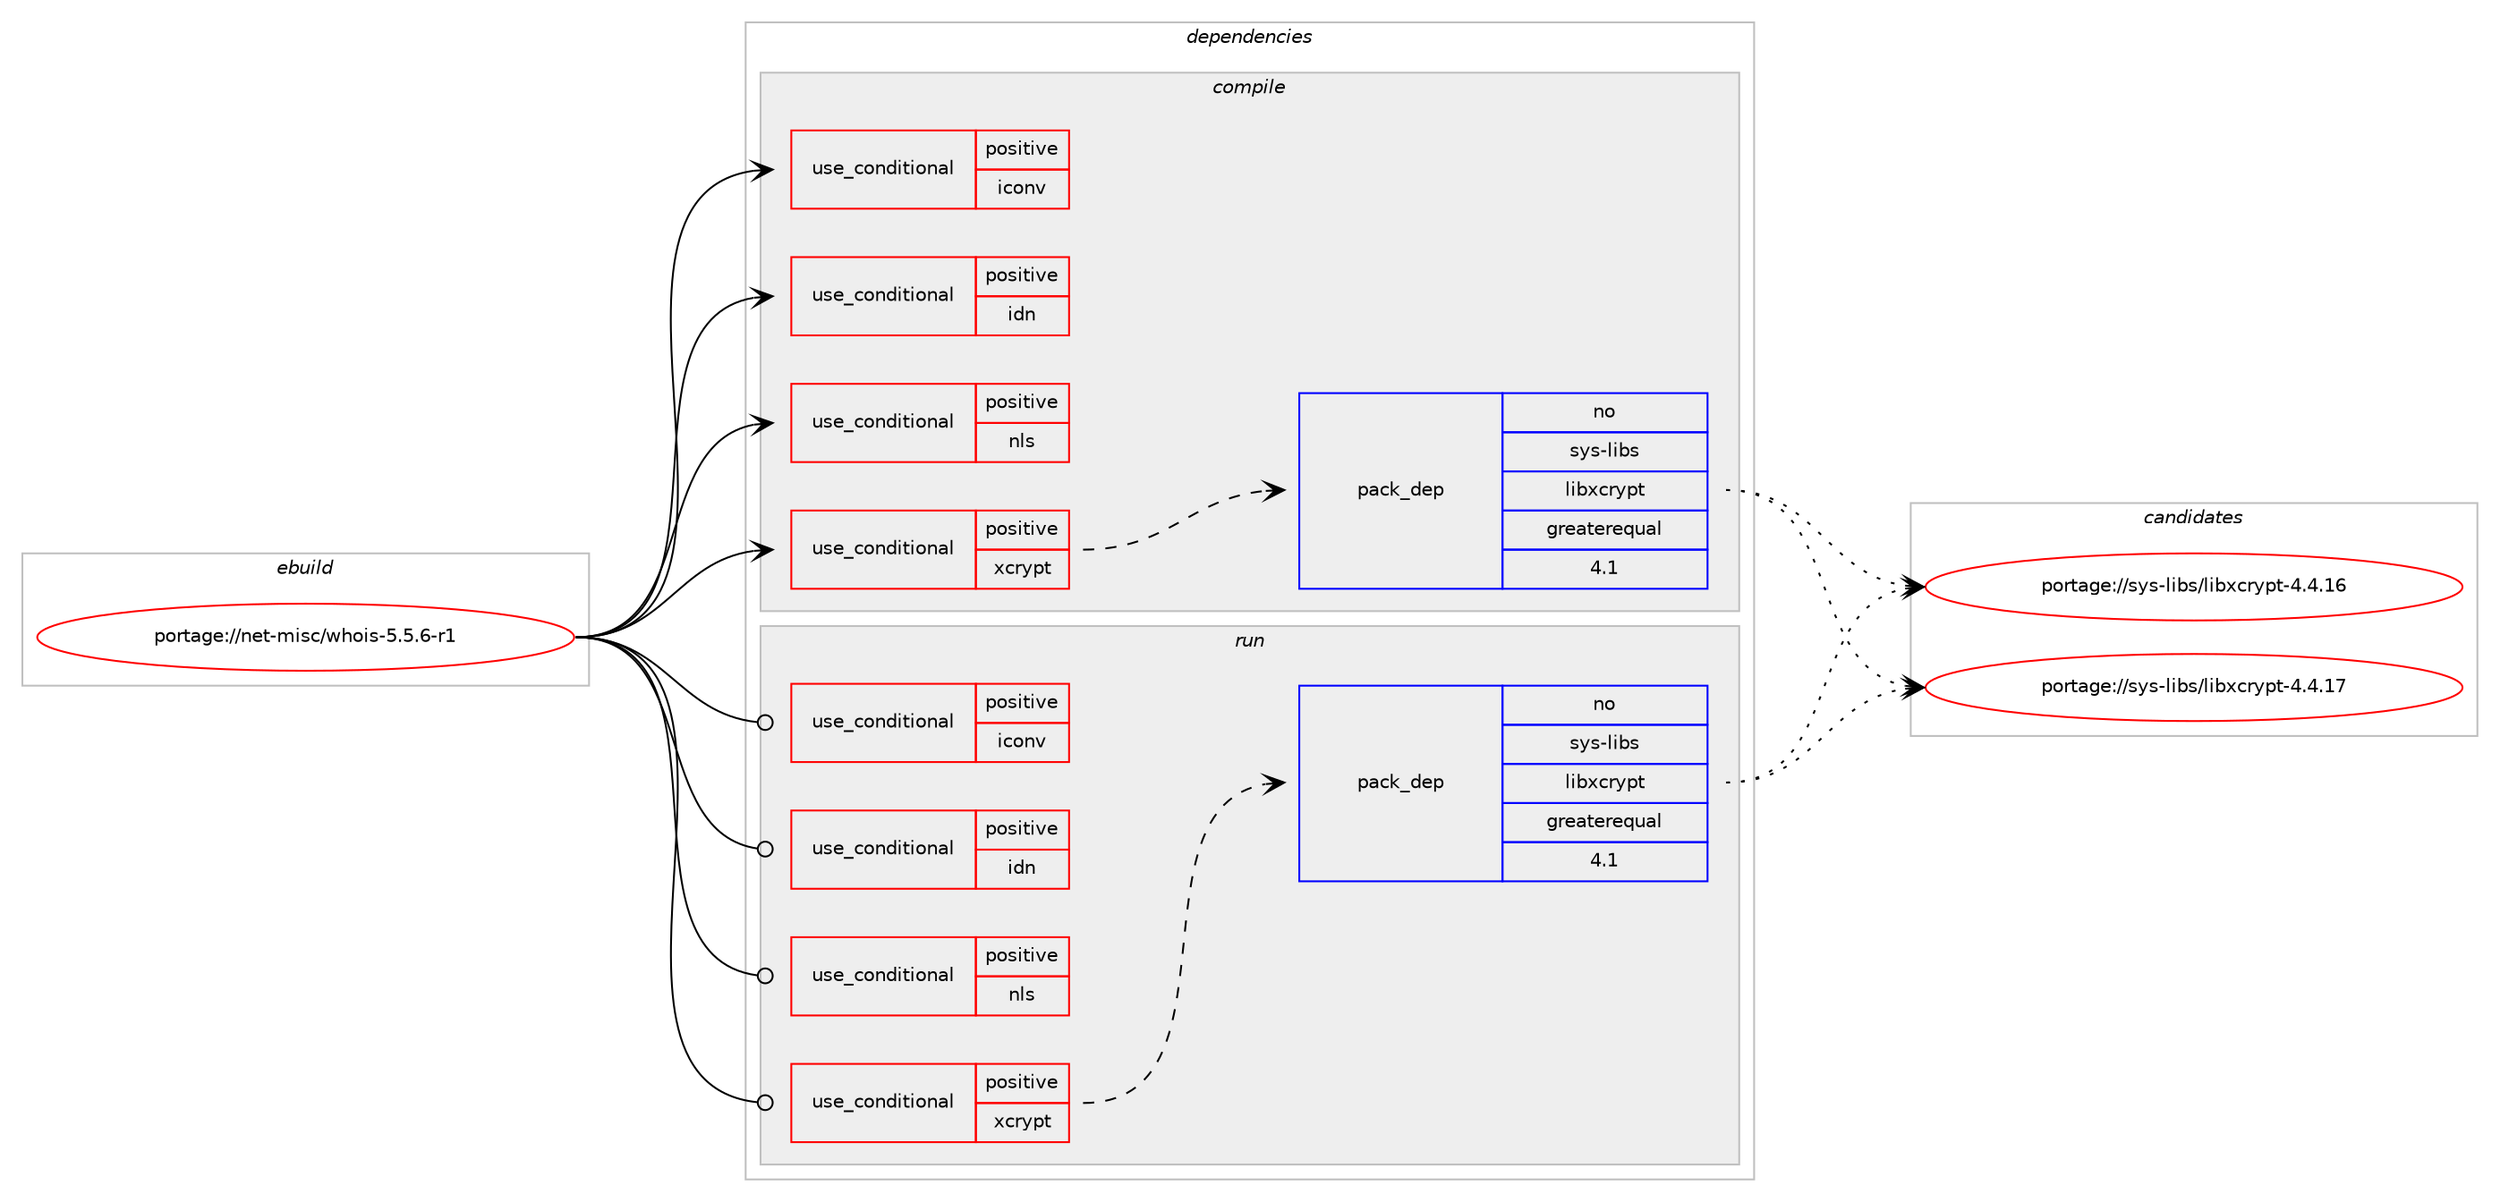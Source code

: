 digraph prolog {

# *************
# Graph options
# *************

newrank=true;
concentrate=true;
compound=true;
graph [rankdir=LR,fontname=Helvetica,fontsize=10,ranksep=1.5];#, ranksep=2.5, nodesep=0.2];
edge  [arrowhead=vee];
node  [fontname=Helvetica,fontsize=10];

# **********
# The ebuild
# **********

subgraph cluster_leftcol {
color=gray;
rank=same;
label=<<i>ebuild</i>>;
id [label="portage://net-misc/whois-5.5.6-r1", color=red, width=4, href="../net-misc/whois-5.5.6-r1.svg"];
}

# ****************
# The dependencies
# ****************

subgraph cluster_midcol {
color=gray;
label=<<i>dependencies</i>>;
subgraph cluster_compile {
fillcolor="#eeeeee";
style=filled;
label=<<i>compile</i>>;
subgraph cond731 {
dependency1115 [label=<<TABLE BORDER="0" CELLBORDER="1" CELLSPACING="0" CELLPADDING="4"><TR><TD ROWSPAN="3" CELLPADDING="10">use_conditional</TD></TR><TR><TD>positive</TD></TR><TR><TD>iconv</TD></TR></TABLE>>, shape=none, color=red];
# *** BEGIN UNKNOWN DEPENDENCY TYPE (TODO) ***
# dependency1115 -> package_dependency(portage://net-misc/whois-5.5.6-r1,install,no,virtual,libiconv,none,[,,],[],[])
# *** END UNKNOWN DEPENDENCY TYPE (TODO) ***

}
id:e -> dependency1115:w [weight=20,style="solid",arrowhead="vee"];
subgraph cond732 {
dependency1116 [label=<<TABLE BORDER="0" CELLBORDER="1" CELLSPACING="0" CELLPADDING="4"><TR><TD ROWSPAN="3" CELLPADDING="10">use_conditional</TD></TR><TR><TD>positive</TD></TR><TR><TD>idn</TD></TR></TABLE>>, shape=none, color=red];
# *** BEGIN UNKNOWN DEPENDENCY TYPE (TODO) ***
# dependency1116 -> package_dependency(portage://net-misc/whois-5.5.6-r1,install,no,net-dns,libidn2,none,[,,],any_same_slot,[])
# *** END UNKNOWN DEPENDENCY TYPE (TODO) ***

}
id:e -> dependency1116:w [weight=20,style="solid",arrowhead="vee"];
subgraph cond733 {
dependency1117 [label=<<TABLE BORDER="0" CELLBORDER="1" CELLSPACING="0" CELLPADDING="4"><TR><TD ROWSPAN="3" CELLPADDING="10">use_conditional</TD></TR><TR><TD>positive</TD></TR><TR><TD>nls</TD></TR></TABLE>>, shape=none, color=red];
# *** BEGIN UNKNOWN DEPENDENCY TYPE (TODO) ***
# dependency1117 -> package_dependency(portage://net-misc/whois-5.5.6-r1,install,no,virtual,libintl,none,[,,],[],[])
# *** END UNKNOWN DEPENDENCY TYPE (TODO) ***

}
id:e -> dependency1117:w [weight=20,style="solid",arrowhead="vee"];
subgraph cond734 {
dependency1118 [label=<<TABLE BORDER="0" CELLBORDER="1" CELLSPACING="0" CELLPADDING="4"><TR><TD ROWSPAN="3" CELLPADDING="10">use_conditional</TD></TR><TR><TD>positive</TD></TR><TR><TD>xcrypt</TD></TR></TABLE>>, shape=none, color=red];
subgraph pack363 {
dependency1119 [label=<<TABLE BORDER="0" CELLBORDER="1" CELLSPACING="0" CELLPADDING="4" WIDTH="220"><TR><TD ROWSPAN="6" CELLPADDING="30">pack_dep</TD></TR><TR><TD WIDTH="110">no</TD></TR><TR><TD>sys-libs</TD></TR><TR><TD>libxcrypt</TD></TR><TR><TD>greaterequal</TD></TR><TR><TD>4.1</TD></TR></TABLE>>, shape=none, color=blue];
}
dependency1118:e -> dependency1119:w [weight=20,style="dashed",arrowhead="vee"];
}
id:e -> dependency1118:w [weight=20,style="solid",arrowhead="vee"];
}
subgraph cluster_compileandrun {
fillcolor="#eeeeee";
style=filled;
label=<<i>compile and run</i>>;
}
subgraph cluster_run {
fillcolor="#eeeeee";
style=filled;
label=<<i>run</i>>;
subgraph cond735 {
dependency1120 [label=<<TABLE BORDER="0" CELLBORDER="1" CELLSPACING="0" CELLPADDING="4"><TR><TD ROWSPAN="3" CELLPADDING="10">use_conditional</TD></TR><TR><TD>positive</TD></TR><TR><TD>iconv</TD></TR></TABLE>>, shape=none, color=red];
# *** BEGIN UNKNOWN DEPENDENCY TYPE (TODO) ***
# dependency1120 -> package_dependency(portage://net-misc/whois-5.5.6-r1,run,no,virtual,libiconv,none,[,,],[],[])
# *** END UNKNOWN DEPENDENCY TYPE (TODO) ***

}
id:e -> dependency1120:w [weight=20,style="solid",arrowhead="odot"];
subgraph cond736 {
dependency1121 [label=<<TABLE BORDER="0" CELLBORDER="1" CELLSPACING="0" CELLPADDING="4"><TR><TD ROWSPAN="3" CELLPADDING="10">use_conditional</TD></TR><TR><TD>positive</TD></TR><TR><TD>idn</TD></TR></TABLE>>, shape=none, color=red];
# *** BEGIN UNKNOWN DEPENDENCY TYPE (TODO) ***
# dependency1121 -> package_dependency(portage://net-misc/whois-5.5.6-r1,run,no,net-dns,libidn2,none,[,,],any_same_slot,[])
# *** END UNKNOWN DEPENDENCY TYPE (TODO) ***

}
id:e -> dependency1121:w [weight=20,style="solid",arrowhead="odot"];
subgraph cond737 {
dependency1122 [label=<<TABLE BORDER="0" CELLBORDER="1" CELLSPACING="0" CELLPADDING="4"><TR><TD ROWSPAN="3" CELLPADDING="10">use_conditional</TD></TR><TR><TD>positive</TD></TR><TR><TD>nls</TD></TR></TABLE>>, shape=none, color=red];
# *** BEGIN UNKNOWN DEPENDENCY TYPE (TODO) ***
# dependency1122 -> package_dependency(portage://net-misc/whois-5.5.6-r1,run,no,virtual,libintl,none,[,,],[],[])
# *** END UNKNOWN DEPENDENCY TYPE (TODO) ***

}
id:e -> dependency1122:w [weight=20,style="solid",arrowhead="odot"];
subgraph cond738 {
dependency1123 [label=<<TABLE BORDER="0" CELLBORDER="1" CELLSPACING="0" CELLPADDING="4"><TR><TD ROWSPAN="3" CELLPADDING="10">use_conditional</TD></TR><TR><TD>positive</TD></TR><TR><TD>xcrypt</TD></TR></TABLE>>, shape=none, color=red];
subgraph pack364 {
dependency1124 [label=<<TABLE BORDER="0" CELLBORDER="1" CELLSPACING="0" CELLPADDING="4" WIDTH="220"><TR><TD ROWSPAN="6" CELLPADDING="30">pack_dep</TD></TR><TR><TD WIDTH="110">no</TD></TR><TR><TD>sys-libs</TD></TR><TR><TD>libxcrypt</TD></TR><TR><TD>greaterequal</TD></TR><TR><TD>4.1</TD></TR></TABLE>>, shape=none, color=blue];
}
dependency1123:e -> dependency1124:w [weight=20,style="dashed",arrowhead="vee"];
}
id:e -> dependency1123:w [weight=20,style="solid",arrowhead="odot"];
}
}

# **************
# The candidates
# **************

subgraph cluster_choices {
rank=same;
color=gray;
label=<<i>candidates</i>>;

subgraph choice363 {
color=black;
nodesep=1;
choice115121115451081059811547108105981209911412111211645524652464954 [label="portage://sys-libs/libxcrypt-4.4.16", color=red, width=4,href="../sys-libs/libxcrypt-4.4.16.svg"];
choice115121115451081059811547108105981209911412111211645524652464955 [label="portage://sys-libs/libxcrypt-4.4.17", color=red, width=4,href="../sys-libs/libxcrypt-4.4.17.svg"];
dependency1119:e -> choice115121115451081059811547108105981209911412111211645524652464954:w [style=dotted,weight="100"];
dependency1119:e -> choice115121115451081059811547108105981209911412111211645524652464955:w [style=dotted,weight="100"];
}
subgraph choice364 {
color=black;
nodesep=1;
choice115121115451081059811547108105981209911412111211645524652464954 [label="portage://sys-libs/libxcrypt-4.4.16", color=red, width=4,href="../sys-libs/libxcrypt-4.4.16.svg"];
choice115121115451081059811547108105981209911412111211645524652464955 [label="portage://sys-libs/libxcrypt-4.4.17", color=red, width=4,href="../sys-libs/libxcrypt-4.4.17.svg"];
dependency1124:e -> choice115121115451081059811547108105981209911412111211645524652464954:w [style=dotted,weight="100"];
dependency1124:e -> choice115121115451081059811547108105981209911412111211645524652464955:w [style=dotted,weight="100"];
}
}

}
